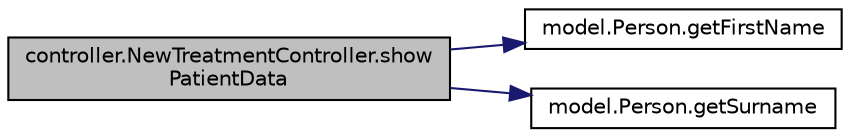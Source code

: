 digraph "controller.NewTreatmentController.showPatientData"
{
 // LATEX_PDF_SIZE
  edge [fontname="Helvetica",fontsize="10",labelfontname="Helvetica",labelfontsize="10"];
  node [fontname="Helvetica",fontsize="10",shape=record];
  rankdir="LR";
  Node1 [label="controller.NewTreatmentController.show\lPatientData",height=0.2,width=0.4,color="black", fillcolor="grey75", style="filled", fontcolor="black",tooltip=" "];
  Node1 -> Node2 [color="midnightblue",fontsize="10",style="solid",fontname="Helvetica"];
  Node2 [label="model.Person.getFirstName",height=0.2,width=0.4,color="black", fillcolor="white", style="filled",URL="$classmodel_1_1_person.html#a7985b46a21b59b8019626198856f0271",tooltip=" "];
  Node1 -> Node3 [color="midnightblue",fontsize="10",style="solid",fontname="Helvetica"];
  Node3 [label="model.Person.getSurname",height=0.2,width=0.4,color="black", fillcolor="white", style="filled",URL="$classmodel_1_1_person.html#a04cc23adea579ab41d7387f1d87633d4",tooltip=" "];
}
